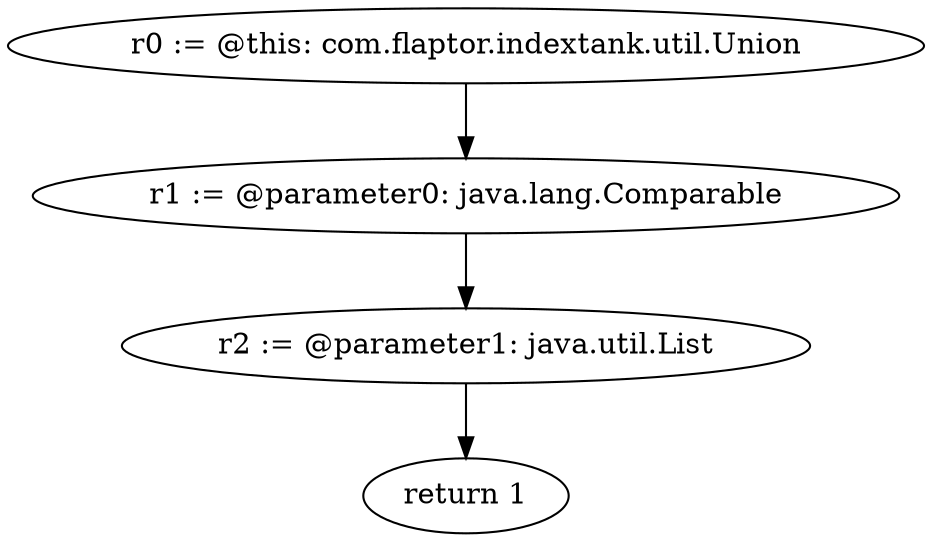 digraph "unitGraph" {
    "r0 := @this: com.flaptor.indextank.util.Union"
    "r1 := @parameter0: java.lang.Comparable"
    "r2 := @parameter1: java.util.List"
    "return 1"
    "r0 := @this: com.flaptor.indextank.util.Union"->"r1 := @parameter0: java.lang.Comparable";
    "r1 := @parameter0: java.lang.Comparable"->"r2 := @parameter1: java.util.List";
    "r2 := @parameter1: java.util.List"->"return 1";
}

